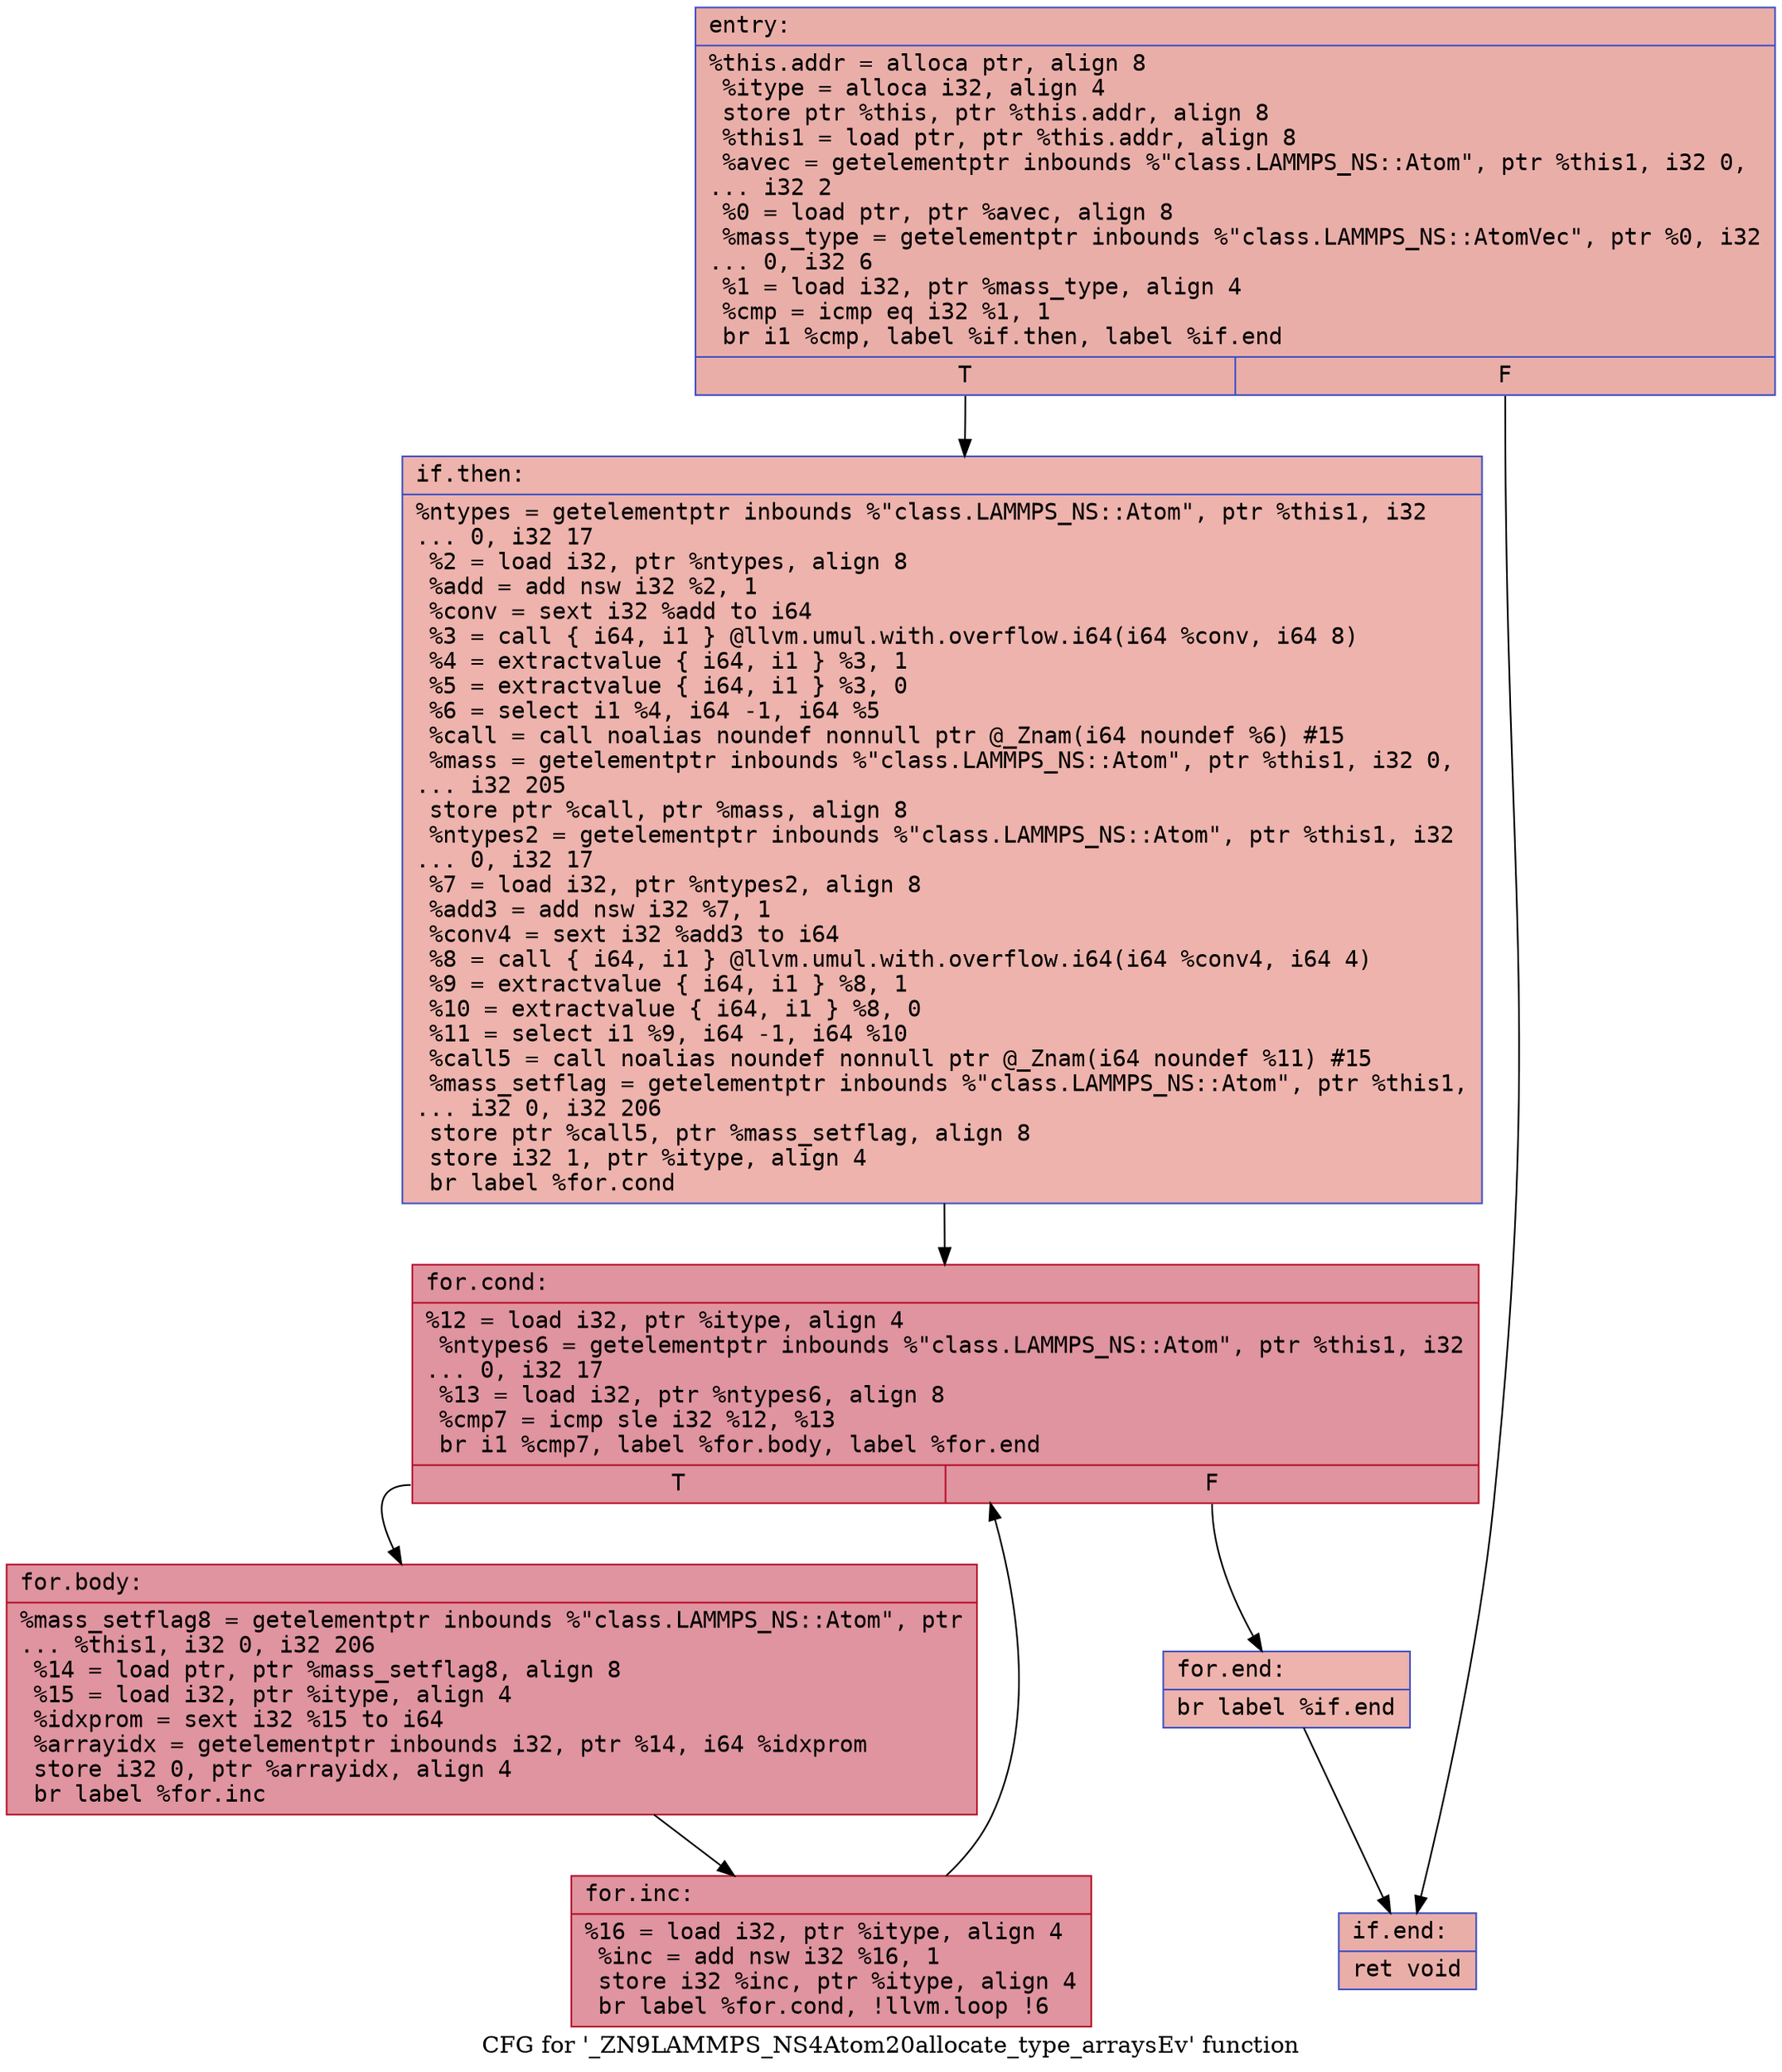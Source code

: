 digraph "CFG for '_ZN9LAMMPS_NS4Atom20allocate_type_arraysEv' function" {
	label="CFG for '_ZN9LAMMPS_NS4Atom20allocate_type_arraysEv' function";

	Node0x55aea9044f00 [shape=record,color="#3d50c3ff", style=filled, fillcolor="#d0473d70" fontname="Courier",label="{entry:\l|  %this.addr = alloca ptr, align 8\l  %itype = alloca i32, align 4\l  store ptr %this, ptr %this.addr, align 8\l  %this1 = load ptr, ptr %this.addr, align 8\l  %avec = getelementptr inbounds %\"class.LAMMPS_NS::Atom\", ptr %this1, i32 0,\l... i32 2\l  %0 = load ptr, ptr %avec, align 8\l  %mass_type = getelementptr inbounds %\"class.LAMMPS_NS::AtomVec\", ptr %0, i32\l... 0, i32 6\l  %1 = load i32, ptr %mass_type, align 4\l  %cmp = icmp eq i32 %1, 1\l  br i1 %cmp, label %if.then, label %if.end\l|{<s0>T|<s1>F}}"];
	Node0x55aea9044f00:s0 -> Node0x55aea90453b0[tooltip="entry -> if.then\nProbability 50.00%" ];
	Node0x55aea9044f00:s1 -> Node0x55aea9045420[tooltip="entry -> if.end\nProbability 50.00%" ];
	Node0x55aea90453b0 [shape=record,color="#3d50c3ff", style=filled, fillcolor="#d6524470" fontname="Courier",label="{if.then:\l|  %ntypes = getelementptr inbounds %\"class.LAMMPS_NS::Atom\", ptr %this1, i32\l... 0, i32 17\l  %2 = load i32, ptr %ntypes, align 8\l  %add = add nsw i32 %2, 1\l  %conv = sext i32 %add to i64\l  %3 = call \{ i64, i1 \} @llvm.umul.with.overflow.i64(i64 %conv, i64 8)\l  %4 = extractvalue \{ i64, i1 \} %3, 1\l  %5 = extractvalue \{ i64, i1 \} %3, 0\l  %6 = select i1 %4, i64 -1, i64 %5\l  %call = call noalias noundef nonnull ptr @_Znam(i64 noundef %6) #15\l  %mass = getelementptr inbounds %\"class.LAMMPS_NS::Atom\", ptr %this1, i32 0,\l... i32 205\l  store ptr %call, ptr %mass, align 8\l  %ntypes2 = getelementptr inbounds %\"class.LAMMPS_NS::Atom\", ptr %this1, i32\l... 0, i32 17\l  %7 = load i32, ptr %ntypes2, align 8\l  %add3 = add nsw i32 %7, 1\l  %conv4 = sext i32 %add3 to i64\l  %8 = call \{ i64, i1 \} @llvm.umul.with.overflow.i64(i64 %conv4, i64 4)\l  %9 = extractvalue \{ i64, i1 \} %8, 1\l  %10 = extractvalue \{ i64, i1 \} %8, 0\l  %11 = select i1 %9, i64 -1, i64 %10\l  %call5 = call noalias noundef nonnull ptr @_Znam(i64 noundef %11) #15\l  %mass_setflag = getelementptr inbounds %\"class.LAMMPS_NS::Atom\", ptr %this1,\l... i32 0, i32 206\l  store ptr %call5, ptr %mass_setflag, align 8\l  store i32 1, ptr %itype, align 4\l  br label %for.cond\l}"];
	Node0x55aea90453b0 -> Node0x55aea9046870[tooltip="if.then -> for.cond\nProbability 100.00%" ];
	Node0x55aea9046870 [shape=record,color="#b70d28ff", style=filled, fillcolor="#b70d2870" fontname="Courier",label="{for.cond:\l|  %12 = load i32, ptr %itype, align 4\l  %ntypes6 = getelementptr inbounds %\"class.LAMMPS_NS::Atom\", ptr %this1, i32\l... 0, i32 17\l  %13 = load i32, ptr %ntypes6, align 8\l  %cmp7 = icmp sle i32 %12, %13\l  br i1 %cmp7, label %for.body, label %for.end\l|{<s0>T|<s1>F}}"];
	Node0x55aea9046870:s0 -> Node0x55aea9046bc0[tooltip="for.cond -> for.body\nProbability 96.88%" ];
	Node0x55aea9046870:s1 -> Node0x55aea9046c40[tooltip="for.cond -> for.end\nProbability 3.12%" ];
	Node0x55aea9046bc0 [shape=record,color="#b70d28ff", style=filled, fillcolor="#b70d2870" fontname="Courier",label="{for.body:\l|  %mass_setflag8 = getelementptr inbounds %\"class.LAMMPS_NS::Atom\", ptr\l... %this1, i32 0, i32 206\l  %14 = load ptr, ptr %mass_setflag8, align 8\l  %15 = load i32, ptr %itype, align 4\l  %idxprom = sext i32 %15 to i64\l  %arrayidx = getelementptr inbounds i32, ptr %14, i64 %idxprom\l  store i32 0, ptr %arrayidx, align 4\l  br label %for.inc\l}"];
	Node0x55aea9046bc0 -> Node0x55aea90472d0[tooltip="for.body -> for.inc\nProbability 100.00%" ];
	Node0x55aea90472d0 [shape=record,color="#b70d28ff", style=filled, fillcolor="#b70d2870" fontname="Courier",label="{for.inc:\l|  %16 = load i32, ptr %itype, align 4\l  %inc = add nsw i32 %16, 1\l  store i32 %inc, ptr %itype, align 4\l  br label %for.cond, !llvm.loop !6\l}"];
	Node0x55aea90472d0 -> Node0x55aea9046870[tooltip="for.inc -> for.cond\nProbability 100.00%" ];
	Node0x55aea9046c40 [shape=record,color="#3d50c3ff", style=filled, fillcolor="#d6524470" fontname="Courier",label="{for.end:\l|  br label %if.end\l}"];
	Node0x55aea9046c40 -> Node0x55aea9045420[tooltip="for.end -> if.end\nProbability 100.00%" ];
	Node0x55aea9045420 [shape=record,color="#3d50c3ff", style=filled, fillcolor="#d0473d70" fontname="Courier",label="{if.end:\l|  ret void\l}"];
}
